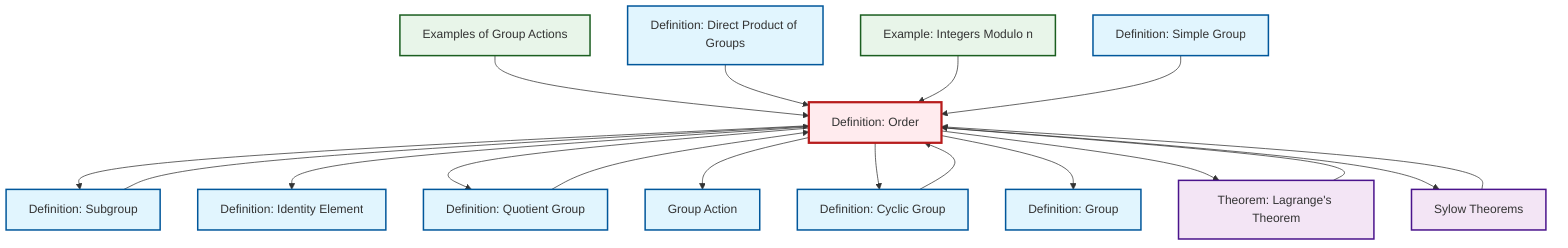 graph TD
    classDef definition fill:#e1f5fe,stroke:#01579b,stroke-width:2px
    classDef theorem fill:#f3e5f5,stroke:#4a148c,stroke-width:2px
    classDef axiom fill:#fff3e0,stroke:#e65100,stroke-width:2px
    classDef example fill:#e8f5e9,stroke:#1b5e20,stroke-width:2px
    classDef current fill:#ffebee,stroke:#b71c1c,stroke-width:3px
    def-group["Definition: Group"]:::definition
    def-group-action["Group Action"]:::definition
    ex-group-action-examples["Examples of Group Actions"]:::example
    def-cyclic-group["Definition: Cyclic Group"]:::definition
    def-quotient-group["Definition: Quotient Group"]:::definition
    thm-lagrange["Theorem: Lagrange's Theorem"]:::theorem
    ex-quotient-integers-mod-n["Example: Integers Modulo n"]:::example
    def-direct-product["Definition: Direct Product of Groups"]:::definition
    def-simple-group["Definition: Simple Group"]:::definition
    def-subgroup["Definition: Subgroup"]:::definition
    thm-sylow["Sylow Theorems"]:::theorem
    def-order["Definition: Order"]:::definition
    def-identity-element["Definition: Identity Element"]:::definition
    def-order --> def-subgroup
    def-cyclic-group --> def-order
    thm-lagrange --> def-order
    def-quotient-group --> def-order
    ex-group-action-examples --> def-order
    def-order --> def-identity-element
    def-order --> def-quotient-group
    def-order --> def-group-action
    def-direct-product --> def-order
    thm-sylow --> def-order
    def-order --> def-cyclic-group
    def-order --> def-group
    ex-quotient-integers-mod-n --> def-order
    def-subgroup --> def-order
    def-order --> thm-lagrange
    def-simple-group --> def-order
    def-order --> thm-sylow
    class def-order current